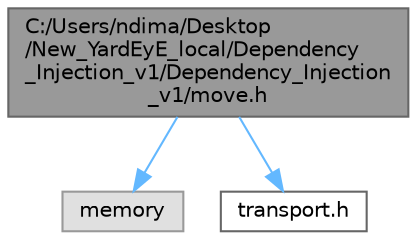digraph "C:/Users/ndima/Desktop/New_YardEyE_local/Dependency_Injection_v1/Dependency_Injection_v1/move.h"
{
 // LATEX_PDF_SIZE
  bgcolor="transparent";
  edge [fontname=Helvetica,fontsize=10,labelfontname=Helvetica,labelfontsize=10];
  node [fontname=Helvetica,fontsize=10,shape=box,height=0.2,width=0.4];
  Node1 [id="Node000001",label="C:/Users/ndima/Desktop\l/New_YardEyE_local/Dependency\l_Injection_v1/Dependency_Injection\l_v1/move.h",height=0.2,width=0.4,color="gray40", fillcolor="grey60", style="filled", fontcolor="black",tooltip=" "];
  Node1 -> Node2 [id="edge1_Node000001_Node000002",color="steelblue1",style="solid",tooltip=" "];
  Node2 [id="Node000002",label="memory",height=0.2,width=0.4,color="grey60", fillcolor="#E0E0E0", style="filled",tooltip=" "];
  Node1 -> Node3 [id="edge2_Node000001_Node000003",color="steelblue1",style="solid",tooltip=" "];
  Node3 [id="Node000003",label="transport.h",height=0.2,width=0.4,color="grey40", fillcolor="white", style="filled",URL="$transport_8h.html",tooltip=" "];
}
